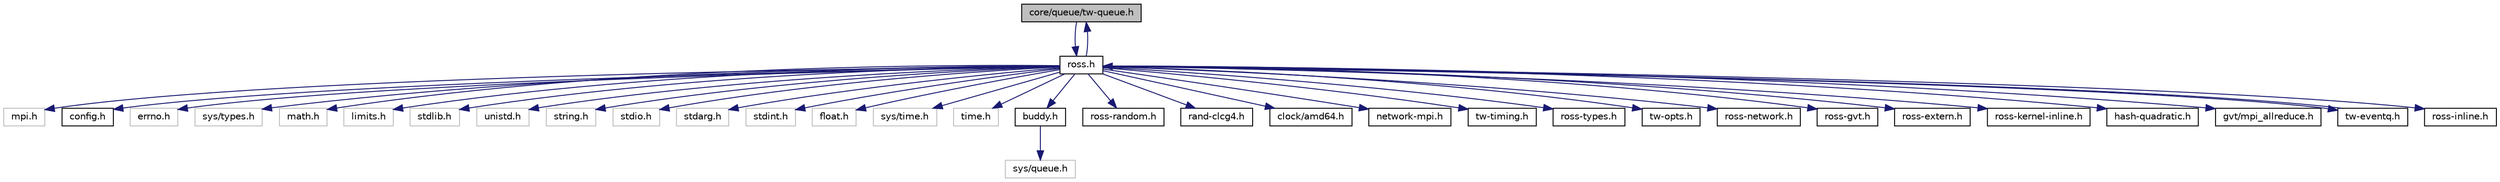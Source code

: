 digraph G
{
  edge [fontname="Helvetica",fontsize="10",labelfontname="Helvetica",labelfontsize="10"];
  node [fontname="Helvetica",fontsize="10",shape=record];
  Node1 [label="core/queue/tw-queue.h",height=0.2,width=0.4,color="black", fillcolor="grey75", style="filled" fontcolor="black"];
  Node1 -> Node2 [color="midnightblue",fontsize="10",style="solid",fontname="Helvetica"];
  Node2 [label="ross.h",height=0.2,width=0.4,color="black", fillcolor="white", style="filled",URL="$ross_8h.html"];
  Node2 -> Node3 [color="midnightblue",fontsize="10",style="solid",fontname="Helvetica"];
  Node3 [label="mpi.h",height=0.2,width=0.4,color="grey75", fillcolor="white", style="filled"];
  Node2 -> Node4 [color="midnightblue",fontsize="10",style="solid",fontname="Helvetica"];
  Node4 [label="config.h",height=0.2,width=0.4,color="black", fillcolor="white", style="filled",URL="$config_8h.html"];
  Node2 -> Node5 [color="midnightblue",fontsize="10",style="solid",fontname="Helvetica"];
  Node5 [label="errno.h",height=0.2,width=0.4,color="grey75", fillcolor="white", style="filled"];
  Node2 -> Node6 [color="midnightblue",fontsize="10",style="solid",fontname="Helvetica"];
  Node6 [label="sys/types.h",height=0.2,width=0.4,color="grey75", fillcolor="white", style="filled"];
  Node2 -> Node7 [color="midnightblue",fontsize="10",style="solid",fontname="Helvetica"];
  Node7 [label="math.h",height=0.2,width=0.4,color="grey75", fillcolor="white", style="filled"];
  Node2 -> Node8 [color="midnightblue",fontsize="10",style="solid",fontname="Helvetica"];
  Node8 [label="limits.h",height=0.2,width=0.4,color="grey75", fillcolor="white", style="filled"];
  Node2 -> Node9 [color="midnightblue",fontsize="10",style="solid",fontname="Helvetica"];
  Node9 [label="stdlib.h",height=0.2,width=0.4,color="grey75", fillcolor="white", style="filled"];
  Node2 -> Node10 [color="midnightblue",fontsize="10",style="solid",fontname="Helvetica"];
  Node10 [label="unistd.h",height=0.2,width=0.4,color="grey75", fillcolor="white", style="filled"];
  Node2 -> Node11 [color="midnightblue",fontsize="10",style="solid",fontname="Helvetica"];
  Node11 [label="string.h",height=0.2,width=0.4,color="grey75", fillcolor="white", style="filled"];
  Node2 -> Node12 [color="midnightblue",fontsize="10",style="solid",fontname="Helvetica"];
  Node12 [label="stdio.h",height=0.2,width=0.4,color="grey75", fillcolor="white", style="filled"];
  Node2 -> Node13 [color="midnightblue",fontsize="10",style="solid",fontname="Helvetica"];
  Node13 [label="stdarg.h",height=0.2,width=0.4,color="grey75", fillcolor="white", style="filled"];
  Node2 -> Node14 [color="midnightblue",fontsize="10",style="solid",fontname="Helvetica"];
  Node14 [label="stdint.h",height=0.2,width=0.4,color="grey75", fillcolor="white", style="filled"];
  Node2 -> Node15 [color="midnightblue",fontsize="10",style="solid",fontname="Helvetica"];
  Node15 [label="float.h",height=0.2,width=0.4,color="grey75", fillcolor="white", style="filled"];
  Node2 -> Node16 [color="midnightblue",fontsize="10",style="solid",fontname="Helvetica"];
  Node16 [label="sys/time.h",height=0.2,width=0.4,color="grey75", fillcolor="white", style="filled"];
  Node2 -> Node17 [color="midnightblue",fontsize="10",style="solid",fontname="Helvetica"];
  Node17 [label="time.h",height=0.2,width=0.4,color="grey75", fillcolor="white", style="filled"];
  Node2 -> Node18 [color="midnightblue",fontsize="10",style="solid",fontname="Helvetica"];
  Node18 [label="buddy.h",height=0.2,width=0.4,color="black", fillcolor="white", style="filled",URL="$buddy_8h.html",tooltip="Buddy-system memory allocator."];
  Node18 -> Node19 [color="midnightblue",fontsize="10",style="solid",fontname="Helvetica"];
  Node19 [label="sys/queue.h",height=0.2,width=0.4,color="grey75", fillcolor="white", style="filled"];
  Node2 -> Node20 [color="midnightblue",fontsize="10",style="solid",fontname="Helvetica"];
  Node20 [label="ross-random.h",height=0.2,width=0.4,color="black", fillcolor="white", style="filled",URL="$ross-random_8h.html"];
  Node2 -> Node21 [color="midnightblue",fontsize="10",style="solid",fontname="Helvetica"];
  Node21 [label="rand-clcg4.h",height=0.2,width=0.4,color="black", fillcolor="white", style="filled",URL="$rand-clcg4_8h.html"];
  Node2 -> Node22 [color="midnightblue",fontsize="10",style="solid",fontname="Helvetica"];
  Node22 [label="clock/amd64.h",height=0.2,width=0.4,color="black", fillcolor="white", style="filled",URL="$amd64_8h.html"];
  Node2 -> Node23 [color="midnightblue",fontsize="10",style="solid",fontname="Helvetica"];
  Node23 [label="network-mpi.h",height=0.2,width=0.4,color="black", fillcolor="white", style="filled",URL="$network-mpi_8h.html"];
  Node2 -> Node24 [color="midnightblue",fontsize="10",style="solid",fontname="Helvetica"];
  Node24 [label="tw-timing.h",height=0.2,width=0.4,color="black", fillcolor="white", style="filled",URL="$tw-timing_8h.html"];
  Node2 -> Node25 [color="midnightblue",fontsize="10",style="solid",fontname="Helvetica"];
  Node25 [label="ross-types.h",height=0.2,width=0.4,color="black", fillcolor="white", style="filled",URL="$ross-types_8h.html",tooltip="Definition of ROSS basic types."];
  Node2 -> Node26 [color="midnightblue",fontsize="10",style="solid",fontname="Helvetica"];
  Node26 [label="tw-opts.h",height=0.2,width=0.4,color="black", fillcolor="white", style="filled",URL="$tw-opts_8h.html"];
  Node2 -> Node27 [color="midnightblue",fontsize="10",style="solid",fontname="Helvetica"];
  Node27 [label="ross-network.h",height=0.2,width=0.4,color="black", fillcolor="white", style="filled",URL="$ross-network_8h.html"];
  Node2 -> Node28 [color="midnightblue",fontsize="10",style="solid",fontname="Helvetica"];
  Node28 [label="ross-gvt.h",height=0.2,width=0.4,color="black", fillcolor="white", style="filled",URL="$ross-gvt_8h.html"];
  Node2 -> Node29 [color="midnightblue",fontsize="10",style="solid",fontname="Helvetica"];
  Node29 [label="ross-extern.h",height=0.2,width=0.4,color="black", fillcolor="white", style="filled",URL="$ross-extern_8h.html"];
  Node2 -> Node30 [color="midnightblue",fontsize="10",style="solid",fontname="Helvetica"];
  Node30 [label="ross-kernel-inline.h",height=0.2,width=0.4,color="black", fillcolor="white", style="filled",URL="$ross-kernel-inline_8h.html"];
  Node2 -> Node31 [color="midnightblue",fontsize="10",style="solid",fontname="Helvetica"];
  Node31 [label="hash-quadratic.h",height=0.2,width=0.4,color="black", fillcolor="white", style="filled",URL="$hash-quadratic_8h.html"];
  Node2 -> Node1 [color="midnightblue",fontsize="10",style="solid",fontname="Helvetica"];
  Node2 -> Node32 [color="midnightblue",fontsize="10",style="solid",fontname="Helvetica"];
  Node32 [label="gvt/mpi_allreduce.h",height=0.2,width=0.4,color="black", fillcolor="white", style="filled",URL="$mpi__allreduce_8h.html"];
  Node2 -> Node33 [color="midnightblue",fontsize="10",style="solid",fontname="Helvetica"];
  Node33 [label="tw-eventq.h",height=0.2,width=0.4,color="black", fillcolor="white", style="filled",URL="$tw-eventq_8h.html"];
  Node33 -> Node2 [color="midnightblue",fontsize="10",style="solid",fontname="Helvetica"];
  Node2 -> Node34 [color="midnightblue",fontsize="10",style="solid",fontname="Helvetica"];
  Node34 [label="ross-inline.h",height=0.2,width=0.4,color="black", fillcolor="white", style="filled",URL="$ross-inline_8h.html"];
}
